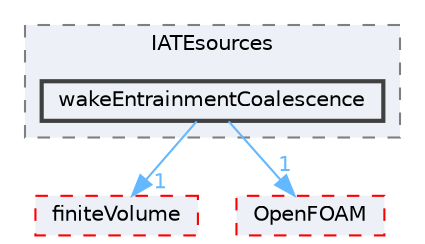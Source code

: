 digraph "src/phaseSystemModels/reactingEuler/twoPhaseSystem/diameterModels/IATE/IATEsources/wakeEntrainmentCoalescence"
{
 // LATEX_PDF_SIZE
  bgcolor="transparent";
  edge [fontname=Helvetica,fontsize=10,labelfontname=Helvetica,labelfontsize=10];
  node [fontname=Helvetica,fontsize=10,shape=box,height=0.2,width=0.4];
  compound=true
  subgraph clusterdir_0620c2510d6856888fd91c80d0fa14a8 {
    graph [ bgcolor="#edf0f7", pencolor="grey50", label="IATEsources", fontname=Helvetica,fontsize=10 style="filled,dashed", URL="dir_0620c2510d6856888fd91c80d0fa14a8.html",tooltip=""]
  dir_fa691c00d6e90c978cc7fd4365e0ae55 [label="wakeEntrainmentCoalescence", fillcolor="#edf0f7", color="grey25", style="filled,bold", URL="dir_fa691c00d6e90c978cc7fd4365e0ae55.html",tooltip=""];
  }
  dir_9bd15774b555cf7259a6fa18f99fe99b [label="finiteVolume", fillcolor="#edf0f7", color="red", style="filled,dashed", URL="dir_9bd15774b555cf7259a6fa18f99fe99b.html",tooltip=""];
  dir_c5473ff19b20e6ec4dfe5c310b3778a8 [label="OpenFOAM", fillcolor="#edf0f7", color="red", style="filled,dashed", URL="dir_c5473ff19b20e6ec4dfe5c310b3778a8.html",tooltip=""];
  dir_fa691c00d6e90c978cc7fd4365e0ae55->dir_9bd15774b555cf7259a6fa18f99fe99b [headlabel="1", labeldistance=1.5 headhref="dir_004320_001387.html" href="dir_004320_001387.html" color="steelblue1" fontcolor="steelblue1"];
  dir_fa691c00d6e90c978cc7fd4365e0ae55->dir_c5473ff19b20e6ec4dfe5c310b3778a8 [headlabel="1", labeldistance=1.5 headhref="dir_004320_002695.html" href="dir_004320_002695.html" color="steelblue1" fontcolor="steelblue1"];
}
